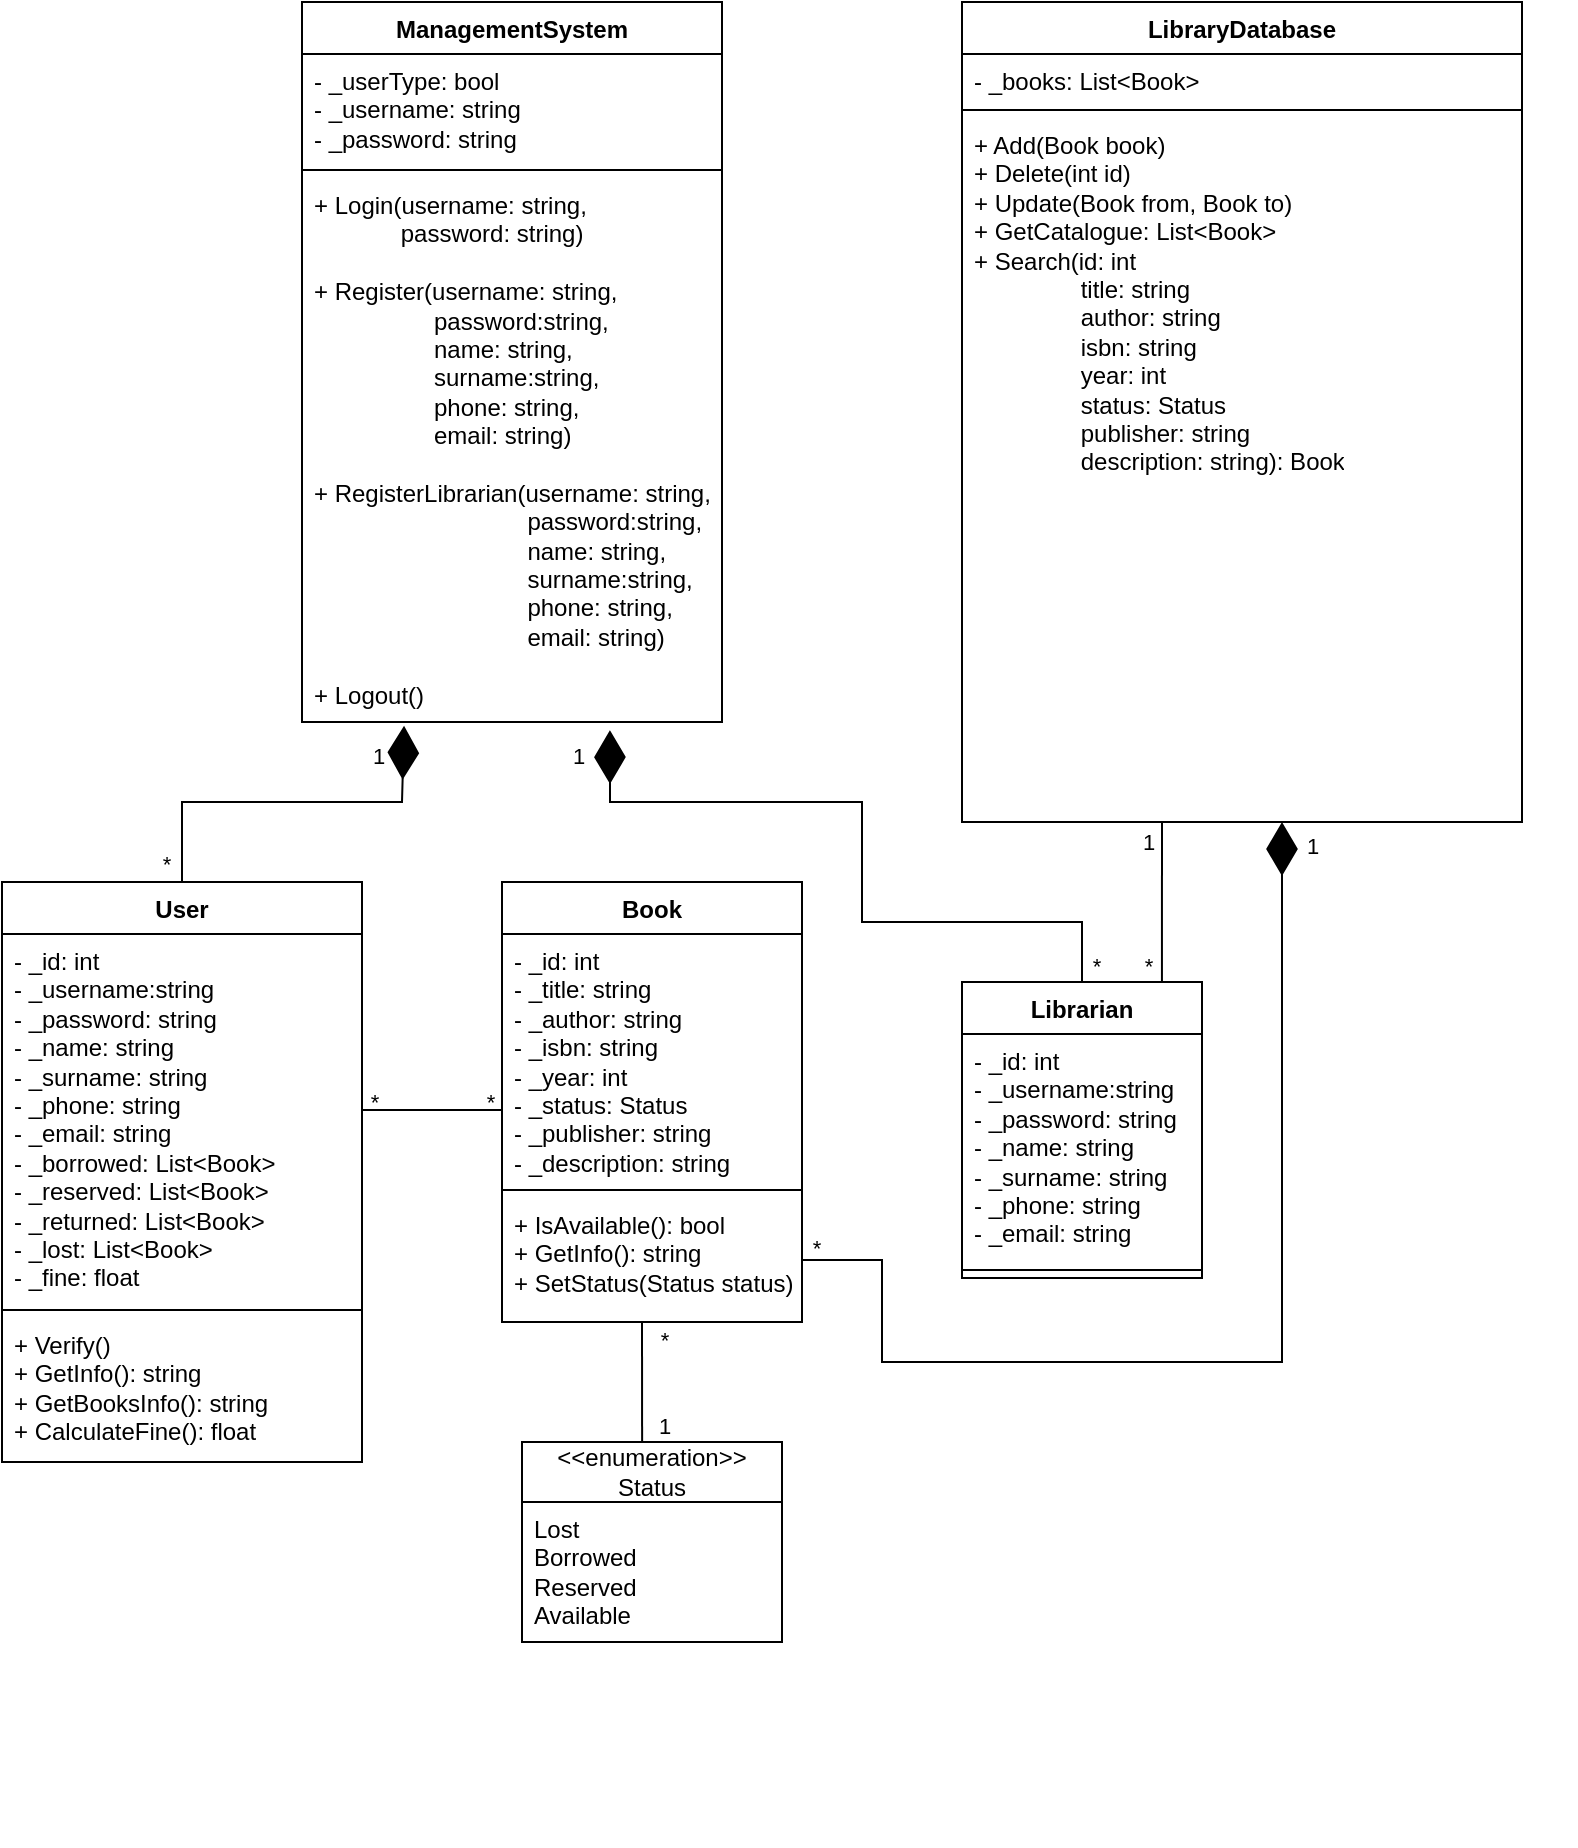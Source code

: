 <mxfile version="24.7.17">
  <diagram name="Страница — 1" id="MtH2pXkRF7dsaT7IUWwL">
    <mxGraphModel dx="2074" dy="1143" grid="1" gridSize="10" guides="1" tooltips="1" connect="1" arrows="1" fold="1" page="1" pageScale="1" pageWidth="827" pageHeight="1169" math="0" shadow="0">
      <root>
        <mxCell id="0" />
        <mxCell id="1" parent="0" />
        <mxCell id="59DPRy3lMr5nQ4rv0eEM-1" value="ManagementSystem" style="swimlane;fontStyle=1;align=center;verticalAlign=top;childLayout=stackLayout;horizontal=1;startSize=26;horizontalStack=0;resizeParent=1;resizeParentMax=0;resizeLast=0;collapsible=1;marginBottom=0;whiteSpace=wrap;html=1;" vertex="1" parent="1">
          <mxGeometry x="190" y="40" width="210" height="360" as="geometry" />
        </mxCell>
        <mxCell id="59DPRy3lMr5nQ4rv0eEM-2" value="- _userType: bool&lt;div&gt;- _username: string&lt;/div&gt;&lt;div&gt;- _password: string&lt;/div&gt;" style="text;strokeColor=none;fillColor=none;align=left;verticalAlign=top;spacingLeft=4;spacingRight=4;overflow=hidden;rotatable=0;points=[[0,0.5],[1,0.5]];portConstraint=eastwest;whiteSpace=wrap;html=1;" vertex="1" parent="59DPRy3lMr5nQ4rv0eEM-1">
          <mxGeometry y="26" width="210" height="54" as="geometry" />
        </mxCell>
        <mxCell id="59DPRy3lMr5nQ4rv0eEM-3" value="" style="line;strokeWidth=1;fillColor=none;align=left;verticalAlign=middle;spacingTop=-1;spacingLeft=3;spacingRight=3;rotatable=0;labelPosition=right;points=[];portConstraint=eastwest;strokeColor=inherit;" vertex="1" parent="59DPRy3lMr5nQ4rv0eEM-1">
          <mxGeometry y="80" width="210" height="8" as="geometry" />
        </mxCell>
        <mxCell id="59DPRy3lMr5nQ4rv0eEM-4" value="+ Login(username: string,&lt;div&gt;&lt;span style=&quot;white-space: pre;&quot;&gt;&#x9;&lt;/span&gt;&amp;nbsp; &amp;nbsp; &amp;nbsp;password: string)&lt;div&gt;&lt;br&gt;&lt;div&gt;+ Register(username: string, &lt;span style=&quot;white-space: pre;&quot;&gt;&#x9;&lt;/span&gt;&lt;span style=&quot;white-space: pre;&quot;&gt;&#x9;&lt;/span&gt;&amp;nbsp; &amp;nbsp;&lt;span style=&quot;white-space: pre;&quot;&gt;&#x9;&lt;/span&gt;&lt;span style=&quot;white-space: pre;&quot;&gt;&#x9;&lt;/span&gt;&amp;nbsp;&amp;nbsp;password:string,&lt;/div&gt;&lt;div&gt;&lt;span style=&quot;white-space: pre;&quot;&gt;&#x9;&lt;/span&gt;&lt;span style=&quot;white-space: pre;&quot;&gt;&#x9;&lt;/span&gt;&amp;nbsp; name: string,&lt;/div&gt;&lt;div&gt;&lt;span style=&quot;white-space: pre;&quot;&gt;&#x9;&lt;/span&gt;&lt;span style=&quot;white-space: pre;&quot;&gt;&#x9;&lt;/span&gt;&amp;nbsp; surname:string,&lt;/div&gt;&lt;div&gt;&lt;span style=&quot;white-space: pre;&quot;&gt;&#x9;&lt;/span&gt;&lt;span style=&quot;white-space: pre;&quot;&gt;&#x9;&lt;/span&gt;&amp;nbsp; phone: string,&lt;/div&gt;&lt;div&gt;&lt;span style=&quot;white-space: pre;&quot;&gt;&#x9;&lt;/span&gt;&lt;span style=&quot;white-space: pre;&quot;&gt;&#x9;&lt;/span&gt;&amp;nbsp; email: string)&lt;/div&gt;&lt;div&gt;&lt;br&gt;&lt;/div&gt;&lt;div&gt;+ RegisterLibrarian&lt;span style=&quot;background-color: initial;&quot;&gt;(username: string, &lt;span style=&quot;white-space: pre;&quot;&gt;&#x9;&lt;/span&gt;&lt;span style=&quot;white-space: pre;&quot;&gt;&#x9;&lt;/span&gt;&lt;span style=&quot;white-space: pre;&quot;&gt;&#x9;&lt;/span&gt;&lt;span style=&quot;white-space: pre;&quot;&gt;&#x9;&lt;/span&gt;password:string,&lt;/span&gt;&lt;/div&gt;&lt;div&gt;&lt;span style=&quot;background-color: initial;&quot;&gt;&lt;span style=&quot;white-space: pre;&quot;&gt;&#x9;&lt;/span&gt;&lt;span style=&quot;white-space: pre;&quot;&gt;&#x9;&lt;/span&gt;&lt;span style=&quot;white-space: pre;&quot;&gt;&#x9;&lt;/span&gt;&lt;span style=&quot;white-space: pre;&quot;&gt;&#x9;&lt;/span&gt;name: string,&lt;/span&gt;&lt;/div&gt;&lt;div&gt;&lt;span style=&quot;background-color: initial;&quot;&gt;&lt;span style=&quot;white-space: pre;&quot;&gt;&#x9;&lt;/span&gt;&lt;span style=&quot;white-space: pre;&quot;&gt;&#x9;&lt;/span&gt;&lt;span style=&quot;white-space: pre;&quot;&gt;&#x9;&lt;/span&gt;&lt;span style=&quot;white-space: pre;&quot;&gt;&#x9;&lt;/span&gt;surname:string,&lt;/span&gt;&lt;/div&gt;&lt;div&gt;&lt;span style=&quot;background-color: initial;&quot;&gt;&lt;span style=&quot;white-space: pre;&quot;&gt;&#x9;&lt;/span&gt;&lt;span style=&quot;white-space: pre;&quot;&gt;&#x9;&lt;/span&gt;&lt;span style=&quot;white-space: pre;&quot;&gt;&#x9;&lt;/span&gt;&lt;span style=&quot;white-space: pre;&quot;&gt;&#x9;&lt;/span&gt;phone: string,&lt;/span&gt;&lt;/div&gt;&lt;div&gt;&lt;span style=&quot;background-color: initial;&quot;&gt;&lt;span style=&quot;white-space: pre;&quot;&gt;&#x9;&lt;/span&gt;&lt;span style=&quot;white-space: pre;&quot;&gt;&#x9;&lt;/span&gt;&lt;span style=&quot;white-space: pre;&quot;&gt;&#x9;&lt;/span&gt;&lt;span style=&quot;white-space: pre;&quot;&gt;&#x9;&lt;/span&gt;email: string)&lt;/span&gt;&lt;/div&gt;&lt;div&gt;&lt;br&gt;&lt;/div&gt;&lt;div&gt;+ Logout()&lt;/div&gt;&lt;/div&gt;&lt;/div&gt;" style="text;strokeColor=none;fillColor=none;align=left;verticalAlign=top;spacingLeft=4;spacingRight=4;overflow=hidden;rotatable=0;points=[[0,0.5],[1,0.5]];portConstraint=eastwest;whiteSpace=wrap;html=1;" vertex="1" parent="59DPRy3lMr5nQ4rv0eEM-1">
          <mxGeometry y="88" width="210" height="272" as="geometry" />
        </mxCell>
        <mxCell id="59DPRy3lMr5nQ4rv0eEM-5" value="User" style="swimlane;fontStyle=1;align=center;verticalAlign=top;childLayout=stackLayout;horizontal=1;startSize=26;horizontalStack=0;resizeParent=1;resizeParentMax=0;resizeLast=0;collapsible=1;marginBottom=0;whiteSpace=wrap;html=1;" vertex="1" parent="1">
          <mxGeometry x="40" y="480" width="180" height="290" as="geometry" />
        </mxCell>
        <mxCell id="59DPRy3lMr5nQ4rv0eEM-6" value="&lt;div&gt;- _id: int&lt;/div&gt;&lt;div&gt;- _username:string&lt;/div&gt;&lt;div&gt;- _password: string&lt;br&gt;&lt;/div&gt;- _name: string&lt;div&gt;- _surname: string&lt;/div&gt;&lt;div&gt;- _phone: string&lt;/div&gt;&lt;div&gt;- _email: string&lt;/div&gt;&lt;div&gt;- _borrowed: List&amp;lt;Book&amp;gt;&lt;/div&gt;&lt;div&gt;- _reserved: List&amp;lt;Book&amp;gt;&lt;/div&gt;&lt;div&gt;- _returned: List&amp;lt;Book&amp;gt;&lt;/div&gt;&lt;div&gt;- _lost: List&amp;lt;Book&amp;gt;&lt;/div&gt;&lt;div&gt;- _fine: float&lt;/div&gt;" style="text;strokeColor=none;fillColor=none;align=left;verticalAlign=top;spacingLeft=4;spacingRight=4;overflow=hidden;rotatable=0;points=[[0,0.5],[1,0.5]];portConstraint=eastwest;whiteSpace=wrap;html=1;" vertex="1" parent="59DPRy3lMr5nQ4rv0eEM-5">
          <mxGeometry y="26" width="180" height="184" as="geometry" />
        </mxCell>
        <mxCell id="59DPRy3lMr5nQ4rv0eEM-7" value="" style="line;strokeWidth=1;fillColor=none;align=left;verticalAlign=middle;spacingTop=-1;spacingLeft=3;spacingRight=3;rotatable=0;labelPosition=right;points=[];portConstraint=eastwest;strokeColor=inherit;" vertex="1" parent="59DPRy3lMr5nQ4rv0eEM-5">
          <mxGeometry y="210" width="180" height="8" as="geometry" />
        </mxCell>
        <mxCell id="59DPRy3lMr5nQ4rv0eEM-8" value="+ Verify()&lt;div&gt;+ GetInfo(): string&lt;/div&gt;&lt;div&gt;+ GetBooksInfo(): string&lt;/div&gt;&lt;div&gt;+ CalculateFine(): float&lt;/div&gt;" style="text;strokeColor=none;fillColor=none;align=left;verticalAlign=top;spacingLeft=4;spacingRight=4;overflow=hidden;rotatable=0;points=[[0,0.5],[1,0.5]];portConstraint=eastwest;whiteSpace=wrap;html=1;" vertex="1" parent="59DPRy3lMr5nQ4rv0eEM-5">
          <mxGeometry y="218" width="180" height="72" as="geometry" />
        </mxCell>
        <mxCell id="59DPRy3lMr5nQ4rv0eEM-13" value="Book" style="swimlane;fontStyle=1;align=center;verticalAlign=top;childLayout=stackLayout;horizontal=1;startSize=26;horizontalStack=0;resizeParent=1;resizeParentMax=0;resizeLast=0;collapsible=1;marginBottom=0;whiteSpace=wrap;html=1;" vertex="1" parent="1">
          <mxGeometry x="290" y="480" width="150" height="220" as="geometry" />
        </mxCell>
        <mxCell id="59DPRy3lMr5nQ4rv0eEM-14" value="&lt;div&gt;- _id: int&lt;/div&gt;- _title: string&lt;div&gt;- _author: string&lt;/div&gt;&lt;div&gt;- _isbn: string&lt;/div&gt;&lt;div&gt;- _year: int&lt;/div&gt;&lt;div&gt;- _status: Status&lt;/div&gt;&lt;div&gt;- _publisher: string&lt;/div&gt;&lt;div&gt;- _description: string&lt;/div&gt;" style="text;strokeColor=none;fillColor=none;align=left;verticalAlign=top;spacingLeft=4;spacingRight=4;overflow=hidden;rotatable=0;points=[[0,0.5],[1,0.5]];portConstraint=eastwest;whiteSpace=wrap;html=1;" vertex="1" parent="59DPRy3lMr5nQ4rv0eEM-13">
          <mxGeometry y="26" width="150" height="124" as="geometry" />
        </mxCell>
        <mxCell id="59DPRy3lMr5nQ4rv0eEM-15" value="" style="line;strokeWidth=1;fillColor=none;align=left;verticalAlign=middle;spacingTop=-1;spacingLeft=3;spacingRight=3;rotatable=0;labelPosition=right;points=[];portConstraint=eastwest;strokeColor=inherit;" vertex="1" parent="59DPRy3lMr5nQ4rv0eEM-13">
          <mxGeometry y="150" width="150" height="8" as="geometry" />
        </mxCell>
        <mxCell id="59DPRy3lMr5nQ4rv0eEM-16" value="+ IsAvailable(): bool&lt;div&gt;+ GetInfo(): string&lt;/div&gt;&lt;div&gt;+ SetStatus(Status status)&lt;/div&gt;" style="text;strokeColor=none;fillColor=none;align=left;verticalAlign=top;spacingLeft=4;spacingRight=4;overflow=hidden;rotatable=0;points=[[0,0.5],[1,0.5]];portConstraint=eastwest;whiteSpace=wrap;html=1;" vertex="1" parent="59DPRy3lMr5nQ4rv0eEM-13">
          <mxGeometry y="158" width="150" height="62" as="geometry" />
        </mxCell>
        <mxCell id="59DPRy3lMr5nQ4rv0eEM-17" value="Librarian" style="swimlane;fontStyle=1;align=center;verticalAlign=top;childLayout=stackLayout;horizontal=1;startSize=26;horizontalStack=0;resizeParent=1;resizeParentMax=0;resizeLast=0;collapsible=1;marginBottom=0;whiteSpace=wrap;html=1;" vertex="1" parent="1">
          <mxGeometry x="520" y="530" width="120" height="148" as="geometry" />
        </mxCell>
        <mxCell id="59DPRy3lMr5nQ4rv0eEM-18" value="&lt;div&gt;- _id: int&lt;/div&gt;&lt;div&gt;- _username:string&lt;/div&gt;&lt;div&gt;- _password: string&lt;br&gt;&lt;/div&gt;- _name: string&lt;div&gt;- _surname: string&lt;/div&gt;&lt;div&gt;- _phone: string&lt;/div&gt;&lt;div&gt;- _email: string&lt;/div&gt;&lt;div&gt;&lt;br&gt;&lt;/div&gt;" style="text;strokeColor=none;fillColor=none;align=left;verticalAlign=top;spacingLeft=4;spacingRight=4;overflow=hidden;rotatable=0;points=[[0,0.5],[1,0.5]];portConstraint=eastwest;whiteSpace=wrap;html=1;" vertex="1" parent="59DPRy3lMr5nQ4rv0eEM-17">
          <mxGeometry y="26" width="120" height="114" as="geometry" />
        </mxCell>
        <mxCell id="59DPRy3lMr5nQ4rv0eEM-19" value="" style="line;strokeWidth=1;fillColor=none;align=left;verticalAlign=middle;spacingTop=-1;spacingLeft=3;spacingRight=3;rotatable=0;labelPosition=right;points=[];portConstraint=eastwest;strokeColor=inherit;" vertex="1" parent="59DPRy3lMr5nQ4rv0eEM-17">
          <mxGeometry y="140" width="120" height="8" as="geometry" />
        </mxCell>
        <mxCell id="59DPRy3lMr5nQ4rv0eEM-21" value="LibraryDatabase" style="swimlane;fontStyle=1;align=center;verticalAlign=top;childLayout=stackLayout;horizontal=1;startSize=26;horizontalStack=0;resizeParent=1;resizeParentMax=0;resizeLast=0;collapsible=1;marginBottom=0;whiteSpace=wrap;html=1;" vertex="1" parent="1">
          <mxGeometry x="520" y="40" width="280" height="410" as="geometry" />
        </mxCell>
        <mxCell id="59DPRy3lMr5nQ4rv0eEM-22" value="- _books: List&amp;lt;Book&amp;gt;&lt;div&gt;&lt;br&gt;&lt;/div&gt;" style="text;strokeColor=none;fillColor=none;align=left;verticalAlign=top;spacingLeft=4;spacingRight=4;overflow=hidden;rotatable=0;points=[[0,0.5],[1,0.5]];portConstraint=eastwest;whiteSpace=wrap;html=1;" vertex="1" parent="59DPRy3lMr5nQ4rv0eEM-21">
          <mxGeometry y="26" width="280" height="24" as="geometry" />
        </mxCell>
        <mxCell id="59DPRy3lMr5nQ4rv0eEM-23" value="" style="line;strokeWidth=1;fillColor=none;align=left;verticalAlign=middle;spacingTop=-1;spacingLeft=3;spacingRight=3;rotatable=0;labelPosition=right;points=[];portConstraint=eastwest;strokeColor=inherit;" vertex="1" parent="59DPRy3lMr5nQ4rv0eEM-21">
          <mxGeometry y="50" width="280" height="8" as="geometry" />
        </mxCell>
        <mxCell id="59DPRy3lMr5nQ4rv0eEM-24" value="+ Add(Book book)&lt;div&gt;+ Delete(int id)&lt;/div&gt;&lt;div&gt;+ Update(Book from, Book to)&lt;/div&gt;&lt;div&gt;+ GetCatalogue&lt;span style=&quot;background-color: initial;&quot;&gt;: List&amp;lt;Book&amp;gt;&lt;/span&gt;&lt;/div&gt;&lt;div&gt;+ Search&lt;span style=&quot;background-color: initial;&quot;&gt;(&lt;/span&gt;&lt;span style=&quot;background-color: initial;&quot;&gt;id: int&lt;/span&gt;&lt;/div&gt;&lt;div&gt;&lt;span style=&quot;background-color: initial;&quot;&gt;&lt;span style=&quot;white-space: pre;&quot;&gt;&#x9;&lt;/span&gt;&lt;span style=&quot;white-space: pre;&quot;&gt;&#x9;&lt;/span&gt;title: string&lt;/span&gt;&lt;/div&gt;&lt;div&gt;&lt;span style=&quot;background-color: initial;&quot;&gt;&lt;span style=&quot;white-space: pre;&quot;&gt;&#x9;&lt;/span&gt;&lt;span style=&quot;white-space: pre;&quot;&gt;&#x9;&lt;/span&gt;author: string&lt;/span&gt;&lt;/div&gt;&lt;div&gt;&lt;span style=&quot;background-color: initial;&quot;&gt;&lt;span style=&quot;white-space: pre;&quot;&gt;&#x9;&lt;/span&gt;&lt;span style=&quot;white-space: pre;&quot;&gt;&#x9;&lt;/span&gt;isbn: string&lt;/span&gt;&lt;/div&gt;&lt;div&gt;&lt;span style=&quot;background-color: initial;&quot;&gt;&lt;span style=&quot;white-space: pre;&quot;&gt;&#x9;&lt;/span&gt;&lt;span style=&quot;white-space: pre;&quot;&gt;&#x9;&lt;/span&gt;year: int&lt;/span&gt;&lt;/div&gt;&lt;div&gt;&lt;span style=&quot;background-color: initial;&quot;&gt;&lt;span style=&quot;white-space: pre;&quot;&gt;&#x9;&lt;/span&gt;&lt;span style=&quot;white-space: pre;&quot;&gt;&#x9;&lt;/span&gt;status: Status&lt;/span&gt;&lt;/div&gt;&lt;div&gt;&lt;span style=&quot;background-color: initial;&quot;&gt;&lt;span style=&quot;white-space: pre;&quot;&gt;&#x9;&lt;/span&gt;&lt;span style=&quot;white-space: pre;&quot;&gt;&#x9;&lt;/span&gt;publisher: string&lt;/span&gt;&lt;/div&gt;&lt;div&gt;&lt;span style=&quot;background-color: initial;&quot;&gt;&lt;span style=&quot;white-space: pre;&quot;&gt;&#x9;&lt;/span&gt;&lt;span style=&quot;white-space: pre;&quot;&gt;&#x9;&lt;/span&gt;description: string&lt;/span&gt;&lt;span style=&quot;background-color: initial;&quot;&gt;)&lt;/span&gt;: Book&lt;/div&gt;" style="text;strokeColor=none;fillColor=none;align=left;verticalAlign=top;spacingLeft=4;spacingRight=4;overflow=hidden;rotatable=0;points=[[0,0.5],[1,0.5]];portConstraint=eastwest;whiteSpace=wrap;html=1;" vertex="1" parent="59DPRy3lMr5nQ4rv0eEM-21">
          <mxGeometry y="58" width="280" height="352" as="geometry" />
        </mxCell>
        <mxCell id="59DPRy3lMr5nQ4rv0eEM-26" value="&amp;lt;&amp;lt;enumeration&amp;gt;&amp;gt;&lt;div&gt;Status&lt;/div&gt;" style="swimlane;fontStyle=0;childLayout=stackLayout;horizontal=1;startSize=30;fillColor=none;horizontalStack=0;resizeParent=1;resizeParentMax=0;resizeLast=0;collapsible=1;marginBottom=0;whiteSpace=wrap;html=1;" vertex="1" parent="1">
          <mxGeometry x="300" y="760" width="130" height="100" as="geometry" />
        </mxCell>
        <mxCell id="59DPRy3lMr5nQ4rv0eEM-27" value="&lt;div&gt;Lost&lt;/div&gt;&lt;div&gt;Borrowed&lt;/div&gt;&lt;div&gt;Reserved&lt;/div&gt;&lt;div&gt;Available&lt;/div&gt;&lt;div&gt;&lt;br&gt;&lt;/div&gt;&lt;div&gt;&lt;br&gt;&lt;/div&gt;" style="text;strokeColor=none;fillColor=none;align=left;verticalAlign=top;spacingLeft=4;spacingRight=4;overflow=hidden;rotatable=0;points=[[0,0.5],[1,0.5]];portConstraint=eastwest;whiteSpace=wrap;html=1;" vertex="1" parent="59DPRy3lMr5nQ4rv0eEM-26">
          <mxGeometry y="30" width="130" height="70" as="geometry" />
        </mxCell>
        <mxCell id="59DPRy3lMr5nQ4rv0eEM-30" value="" style="endArrow=diamondThin;endFill=1;endSize=24;html=1;rounded=0;entryX=0.243;entryY=1.007;entryDx=0;entryDy=0;entryPerimeter=0;exitX=0.5;exitY=0;exitDx=0;exitDy=0;" edge="1" parent="1" source="59DPRy3lMr5nQ4rv0eEM-5" target="59DPRy3lMr5nQ4rv0eEM-4">
          <mxGeometry width="160" relative="1" as="geometry">
            <mxPoint x="330" y="500" as="sourcePoint" />
            <mxPoint x="490" y="500" as="targetPoint" />
            <Array as="points">
              <mxPoint x="130" y="440" />
              <mxPoint x="240" y="440" />
            </Array>
          </mxGeometry>
        </mxCell>
        <mxCell id="59DPRy3lMr5nQ4rv0eEM-32" value="" style="endArrow=diamondThin;endFill=1;endSize=24;html=1;rounded=0;entryX=0.733;entryY=1.015;entryDx=0;entryDy=0;entryPerimeter=0;exitX=0.5;exitY=0;exitDx=0;exitDy=0;" edge="1" parent="1" source="59DPRy3lMr5nQ4rv0eEM-17" target="59DPRy3lMr5nQ4rv0eEM-4">
          <mxGeometry width="160" relative="1" as="geometry">
            <mxPoint x="330" y="500" as="sourcePoint" />
            <mxPoint x="490" y="500" as="targetPoint" />
            <Array as="points">
              <mxPoint x="580" y="500" />
              <mxPoint x="470" y="500" />
              <mxPoint x="470" y="440" />
              <mxPoint x="344" y="440" />
              <mxPoint x="344" y="430" />
            </Array>
          </mxGeometry>
        </mxCell>
        <mxCell id="59DPRy3lMr5nQ4rv0eEM-36" value="1" style="edgeLabel;html=1;align=center;verticalAlign=middle;resizable=0;points=[];" vertex="1" connectable="0" parent="1">
          <mxGeometry x="370.39" y="751.77" as="geometry" />
        </mxCell>
        <mxCell id="59DPRy3lMr5nQ4rv0eEM-37" value="1" style="edgeLabel;html=1;align=center;verticalAlign=middle;resizable=0;points=[];" vertex="1" connectable="0" parent="1">
          <mxGeometry x="360.0" y="730.0" as="geometry">
            <mxPoint x="-132" y="-313" as="offset" />
          </mxGeometry>
        </mxCell>
        <mxCell id="59DPRy3lMr5nQ4rv0eEM-38" value="1" style="edgeLabel;html=1;align=center;verticalAlign=middle;resizable=0;points=[];" vertex="1" connectable="0" parent="1">
          <mxGeometry x="827.0" y="775.0" as="geometry">
            <mxPoint x="-132" y="-313" as="offset" />
          </mxGeometry>
        </mxCell>
        <mxCell id="59DPRy3lMr5nQ4rv0eEM-39" value="1" style="edgeLabel;html=1;align=center;verticalAlign=middle;resizable=0;points=[];" vertex="1" connectable="0" parent="1">
          <mxGeometry x="460.0" y="730.0" as="geometry">
            <mxPoint x="-132" y="-313" as="offset" />
          </mxGeometry>
        </mxCell>
        <mxCell id="59DPRy3lMr5nQ4rv0eEM-40" value="*" style="edgeLabel;html=1;align=center;verticalAlign=middle;resizable=0;points=[];" vertex="1" connectable="0" parent="1">
          <mxGeometry x="332.999" y="723.998" as="geometry">
            <mxPoint x="-211" y="-253" as="offset" />
          </mxGeometry>
        </mxCell>
        <mxCell id="59DPRy3lMr5nQ4rv0eEM-41" value="*" style="edgeLabel;html=1;align=center;verticalAlign=middle;resizable=0;points=[];" vertex="1" connectable="0" parent="1">
          <mxGeometry x="657.999" y="915.998" as="geometry">
            <mxPoint x="-211" y="-253" as="offset" />
          </mxGeometry>
        </mxCell>
        <mxCell id="59DPRy3lMr5nQ4rv0eEM-42" value="*" style="edgeLabel;html=1;align=center;verticalAlign=middle;resizable=0;points=[];" vertex="1" connectable="0" parent="1">
          <mxGeometry x="797.999" y="774.998" as="geometry">
            <mxPoint x="-211" y="-253" as="offset" />
          </mxGeometry>
        </mxCell>
        <mxCell id="59DPRy3lMr5nQ4rv0eEM-44" value="*" style="edgeLabel;html=1;align=center;verticalAlign=middle;resizable=0;points=[];" vertex="1" connectable="0" parent="1">
          <mxGeometry x="436.999" y="842.998" as="geometry">
            <mxPoint x="-211" y="-253" as="offset" />
          </mxGeometry>
        </mxCell>
        <mxCell id="59DPRy3lMr5nQ4rv0eEM-45" value="*" style="edgeLabel;html=1;align=center;verticalAlign=middle;resizable=0;points=[];" vertex="1" connectable="0" parent="1">
          <mxGeometry x="494.999" y="842.998" as="geometry">
            <mxPoint x="-211" y="-253" as="offset" />
          </mxGeometry>
        </mxCell>
        <mxCell id="59DPRy3lMr5nQ4rv0eEM-46" value="" style="line;strokeWidth=1;fillColor=none;align=left;verticalAlign=middle;spacingTop=-1;spacingLeft=3;spacingRight=3;rotatable=0;labelPosition=right;points=[];portConstraint=eastwest;strokeColor=inherit;" vertex="1" parent="1">
          <mxGeometry x="220" y="590" width="70" height="8" as="geometry" />
        </mxCell>
        <mxCell id="59DPRy3lMr5nQ4rv0eEM-48" value="" style="endArrow=none;html=1;rounded=0;entryX=0.462;entryY=0;entryDx=0;entryDy=0;entryPerimeter=0;" edge="1" parent="1" target="59DPRy3lMr5nQ4rv0eEM-26">
          <mxGeometry relative="1" as="geometry">
            <mxPoint x="360" y="700" as="sourcePoint" />
            <mxPoint x="520" y="700" as="targetPoint" />
          </mxGeometry>
        </mxCell>
        <mxCell id="59DPRy3lMr5nQ4rv0eEM-49" value="*" style="edgeLabel;html=1;align=center;verticalAlign=middle;resizable=0;points=[];" vertex="1" connectable="0" parent="1">
          <mxGeometry x="581.999" y="961.998" as="geometry">
            <mxPoint x="-211" y="-253" as="offset" />
          </mxGeometry>
        </mxCell>
        <mxCell id="59DPRy3lMr5nQ4rv0eEM-53" value="" style="endArrow=none;html=1;rounded=0;entryX=0.833;entryY=0;entryDx=0;entryDy=0;entryPerimeter=0;" edge="1" parent="1" target="59DPRy3lMr5nQ4rv0eEM-17">
          <mxGeometry relative="1" as="geometry">
            <mxPoint x="620" y="450" as="sourcePoint" />
            <mxPoint x="620" y="510" as="targetPoint" />
          </mxGeometry>
        </mxCell>
        <mxCell id="59DPRy3lMr5nQ4rv0eEM-54" value="1" style="edgeLabel;html=1;align=center;verticalAlign=middle;resizable=0;points=[];" vertex="1" connectable="0" parent="1">
          <mxGeometry x="823.999" y="712.998" as="geometry">
            <mxPoint x="-211" y="-253" as="offset" />
          </mxGeometry>
        </mxCell>
        <mxCell id="59DPRy3lMr5nQ4rv0eEM-55" value="*" style="edgeLabel;html=1;align=center;verticalAlign=middle;resizable=0;points=[];" vertex="1" connectable="0" parent="1">
          <mxGeometry x="823.999" y="774.998" as="geometry">
            <mxPoint x="-211" y="-253" as="offset" />
          </mxGeometry>
        </mxCell>
        <mxCell id="59DPRy3lMr5nQ4rv0eEM-56" value="" style="endArrow=diamondThin;endFill=1;endSize=24;html=1;rounded=0;exitX=1;exitY=0.5;exitDx=0;exitDy=0;" edge="1" parent="1" source="59DPRy3lMr5nQ4rv0eEM-16">
          <mxGeometry width="160" relative="1" as="geometry">
            <mxPoint x="160" y="400" as="sourcePoint" />
            <mxPoint x="680" y="450" as="targetPoint" />
            <Array as="points">
              <mxPoint x="480" y="669" />
              <mxPoint x="480" y="720" />
              <mxPoint x="680" y="720" />
            </Array>
          </mxGeometry>
        </mxCell>
      </root>
    </mxGraphModel>
  </diagram>
</mxfile>
